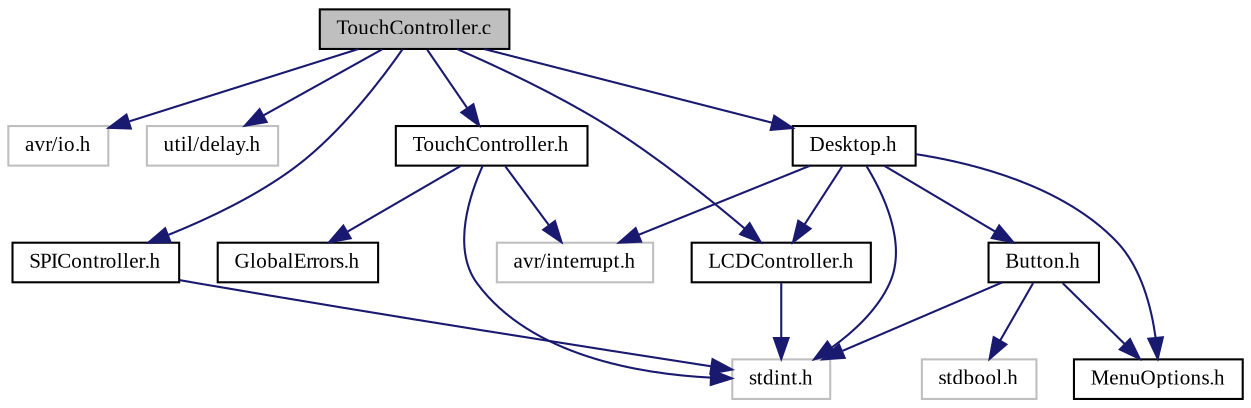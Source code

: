 digraph "TouchController.c"
{
  edge [fontname="TimesNewRoman",fontsize="10",labelfontname="TimesNewRoman",labelfontsize="10"];
  node [fontname="TimesNewRoman",fontsize="10",shape=record];
  Node0 [label="TouchController.c",height=0.2,width=0.4,color="black", fillcolor="grey75", style="filled", fontcolor="black"];
  Node0 -> Node1 [color="midnightblue",fontsize="10",style="solid",fontname="TimesNewRoman"];
  Node1 [label="avr/io.h",height=0.2,width=0.4,color="grey75", fillcolor="white", style="filled"];
  Node0 -> Node2 [color="midnightblue",fontsize="10",style="solid",fontname="TimesNewRoman"];
  Node2 [label="util/delay.h",height=0.2,width=0.4,color="grey75", fillcolor="white", style="filled"];
  Node0 -> Node3 [color="midnightblue",fontsize="10",style="solid",fontname="TimesNewRoman"];
  Node3 [label="SPIController.h",height=0.2,width=0.4,color="black", fillcolor="white", style="filled",URL="$_s_p_i_controller_8h.html",tooltip="Kontroler interfejsu SPI - header file. "];
  Node3 -> Node4 [color="midnightblue",fontsize="10",style="solid",fontname="TimesNewRoman"];
  Node4 [label="stdint.h",height=0.2,width=0.4,color="grey75", fillcolor="white", style="filled"];
  Node0 -> Node5 [color="midnightblue",fontsize="10",style="solid",fontname="TimesNewRoman"];
  Node5 [label="LCDController.h",height=0.2,width=0.4,color="black", fillcolor="white", style="filled",URL="$_l_c_d_controller_8h.html",tooltip="Kontroler sterownika wyswietlacza BD663474 - header file. "];
  Node5 -> Node4 [color="midnightblue",fontsize="10",style="solid",fontname="TimesNewRoman"];
  Node0 -> Node6 [color="midnightblue",fontsize="10",style="solid",fontname="TimesNewRoman"];
  Node6 [label="TouchController.h",height=0.2,width=0.4,color="black", fillcolor="white", style="filled",URL="$_touch_controller_8h.html",tooltip="Kontroler sterownika dotyku XPT2046 - header file. "];
  Node6 -> Node4 [color="midnightblue",fontsize="10",style="solid",fontname="TimesNewRoman"];
  Node6 -> Node7 [color="midnightblue",fontsize="10",style="solid",fontname="TimesNewRoman"];
  Node7 [label="avr/interrupt.h",height=0.2,width=0.4,color="grey75", fillcolor="white", style="filled"];
  Node6 -> Node8 [color="midnightblue",fontsize="10",style="solid",fontname="TimesNewRoman"];
  Node8 [label="GlobalErrors.h",height=0.2,width=0.4,color="black", fillcolor="white", style="filled",URL="$_global_errors_8h.html",tooltip="Plik zawierajacy wszystkie definicje bledow - header file. "];
  Node0 -> Node9 [color="midnightblue",fontsize="10",style="solid",fontname="TimesNewRoman"];
  Node9 [label="Desktop.h",height=0.2,width=0.4,color="black", fillcolor="white", style="filled",URL="$_desktop_8h.html",tooltip="Pulpit z wejsciem menu - header file. "];
  Node9 -> Node4 [color="midnightblue",fontsize="10",style="solid",fontname="TimesNewRoman"];
  Node9 -> Node7 [color="midnightblue",fontsize="10",style="solid",fontname="TimesNewRoman"];
  Node9 -> Node5 [color="midnightblue",fontsize="10",style="solid",fontname="TimesNewRoman"];
  Node9 -> Node10 [color="midnightblue",fontsize="10",style="solid",fontname="TimesNewRoman"];
  Node10 [label="Button.h",height=0.2,width=0.4,color="black", fillcolor="white", style="filled",URL="$_button_8h.html",tooltip="Przycisk na ekranie - header file. "];
  Node10 -> Node4 [color="midnightblue",fontsize="10",style="solid",fontname="TimesNewRoman"];
  Node10 -> Node11 [color="midnightblue",fontsize="10",style="solid",fontname="TimesNewRoman"];
  Node11 [label="stdbool.h",height=0.2,width=0.4,color="grey75", fillcolor="white", style="filled"];
  Node10 -> Node12 [color="midnightblue",fontsize="10",style="solid",fontname="TimesNewRoman"];
  Node12 [label="MenuOptions.h",height=0.2,width=0.4,color="black", fillcolor="white", style="filled",URL="$_menu_options_8h.html",tooltip="Plik zawierajacy wszystkie opcje menu - header file. "];
  Node9 -> Node12 [color="midnightblue",fontsize="10",style="solid",fontname="TimesNewRoman"];
}
